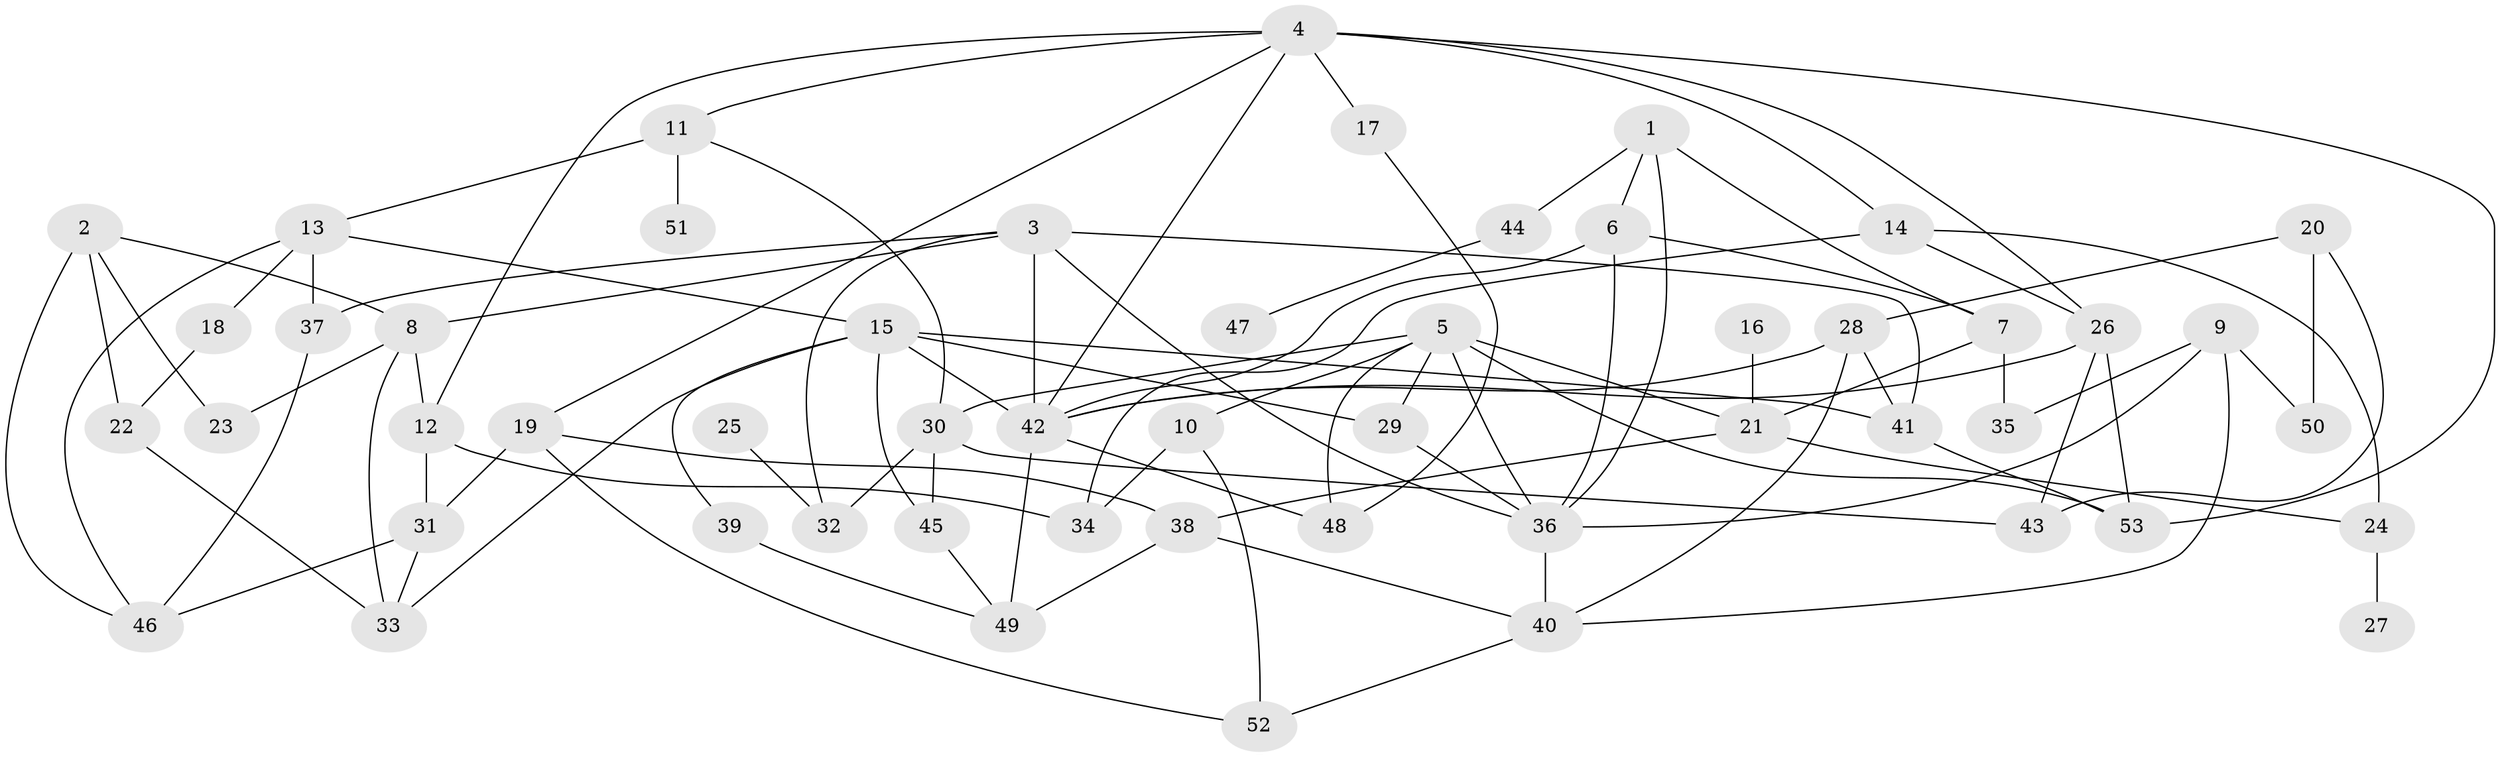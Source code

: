 // original degree distribution, {4: 0.16037735849056603, 6: 0.02830188679245283, 10: 0.009433962264150943, 5: 0.0660377358490566, 2: 0.27358490566037735, 3: 0.3113207547169811, 1: 0.1509433962264151}
// Generated by graph-tools (version 1.1) at 2025/36/03/04/25 23:36:00]
// undirected, 53 vertices, 98 edges
graph export_dot {
  node [color=gray90,style=filled];
  1;
  2;
  3;
  4;
  5;
  6;
  7;
  8;
  9;
  10;
  11;
  12;
  13;
  14;
  15;
  16;
  17;
  18;
  19;
  20;
  21;
  22;
  23;
  24;
  25;
  26;
  27;
  28;
  29;
  30;
  31;
  32;
  33;
  34;
  35;
  36;
  37;
  38;
  39;
  40;
  41;
  42;
  43;
  44;
  45;
  46;
  47;
  48;
  49;
  50;
  51;
  52;
  53;
  1 -- 6 [weight=1.0];
  1 -- 7 [weight=1.0];
  1 -- 36 [weight=1.0];
  1 -- 44 [weight=1.0];
  2 -- 8 [weight=1.0];
  2 -- 22 [weight=1.0];
  2 -- 23 [weight=1.0];
  2 -- 46 [weight=1.0];
  3 -- 8 [weight=1.0];
  3 -- 32 [weight=1.0];
  3 -- 36 [weight=1.0];
  3 -- 37 [weight=1.0];
  3 -- 41 [weight=1.0];
  3 -- 42 [weight=1.0];
  4 -- 11 [weight=1.0];
  4 -- 12 [weight=1.0];
  4 -- 14 [weight=1.0];
  4 -- 17 [weight=1.0];
  4 -- 19 [weight=1.0];
  4 -- 26 [weight=1.0];
  4 -- 42 [weight=1.0];
  4 -- 53 [weight=1.0];
  5 -- 10 [weight=1.0];
  5 -- 21 [weight=1.0];
  5 -- 29 [weight=1.0];
  5 -- 30 [weight=1.0];
  5 -- 36 [weight=1.0];
  5 -- 48 [weight=1.0];
  5 -- 53 [weight=1.0];
  6 -- 7 [weight=1.0];
  6 -- 36 [weight=1.0];
  6 -- 42 [weight=1.0];
  7 -- 21 [weight=1.0];
  7 -- 35 [weight=1.0];
  8 -- 12 [weight=1.0];
  8 -- 23 [weight=1.0];
  8 -- 33 [weight=1.0];
  9 -- 35 [weight=1.0];
  9 -- 36 [weight=1.0];
  9 -- 40 [weight=1.0];
  9 -- 50 [weight=1.0];
  10 -- 34 [weight=1.0];
  10 -- 52 [weight=1.0];
  11 -- 13 [weight=1.0];
  11 -- 30 [weight=1.0];
  11 -- 51 [weight=1.0];
  12 -- 31 [weight=1.0];
  12 -- 34 [weight=1.0];
  13 -- 15 [weight=1.0];
  13 -- 18 [weight=1.0];
  13 -- 37 [weight=1.0];
  13 -- 46 [weight=1.0];
  14 -- 24 [weight=1.0];
  14 -- 26 [weight=1.0];
  14 -- 34 [weight=1.0];
  15 -- 29 [weight=1.0];
  15 -- 33 [weight=1.0];
  15 -- 39 [weight=1.0];
  15 -- 41 [weight=1.0];
  15 -- 42 [weight=1.0];
  15 -- 45 [weight=1.0];
  16 -- 21 [weight=1.0];
  17 -- 48 [weight=1.0];
  18 -- 22 [weight=1.0];
  19 -- 31 [weight=1.0];
  19 -- 38 [weight=1.0];
  19 -- 52 [weight=1.0];
  20 -- 28 [weight=1.0];
  20 -- 43 [weight=1.0];
  20 -- 50 [weight=1.0];
  21 -- 24 [weight=1.0];
  21 -- 38 [weight=1.0];
  22 -- 33 [weight=1.0];
  24 -- 27 [weight=1.0];
  25 -- 32 [weight=1.0];
  26 -- 42 [weight=1.0];
  26 -- 43 [weight=1.0];
  26 -- 53 [weight=1.0];
  28 -- 40 [weight=1.0];
  28 -- 41 [weight=1.0];
  28 -- 42 [weight=1.0];
  29 -- 36 [weight=1.0];
  30 -- 32 [weight=1.0];
  30 -- 43 [weight=1.0];
  30 -- 45 [weight=1.0];
  31 -- 33 [weight=1.0];
  31 -- 46 [weight=1.0];
  36 -- 40 [weight=1.0];
  37 -- 46 [weight=1.0];
  38 -- 40 [weight=1.0];
  38 -- 49 [weight=2.0];
  39 -- 49 [weight=1.0];
  40 -- 52 [weight=1.0];
  41 -- 53 [weight=1.0];
  42 -- 48 [weight=1.0];
  42 -- 49 [weight=1.0];
  44 -- 47 [weight=1.0];
  45 -- 49 [weight=1.0];
}
